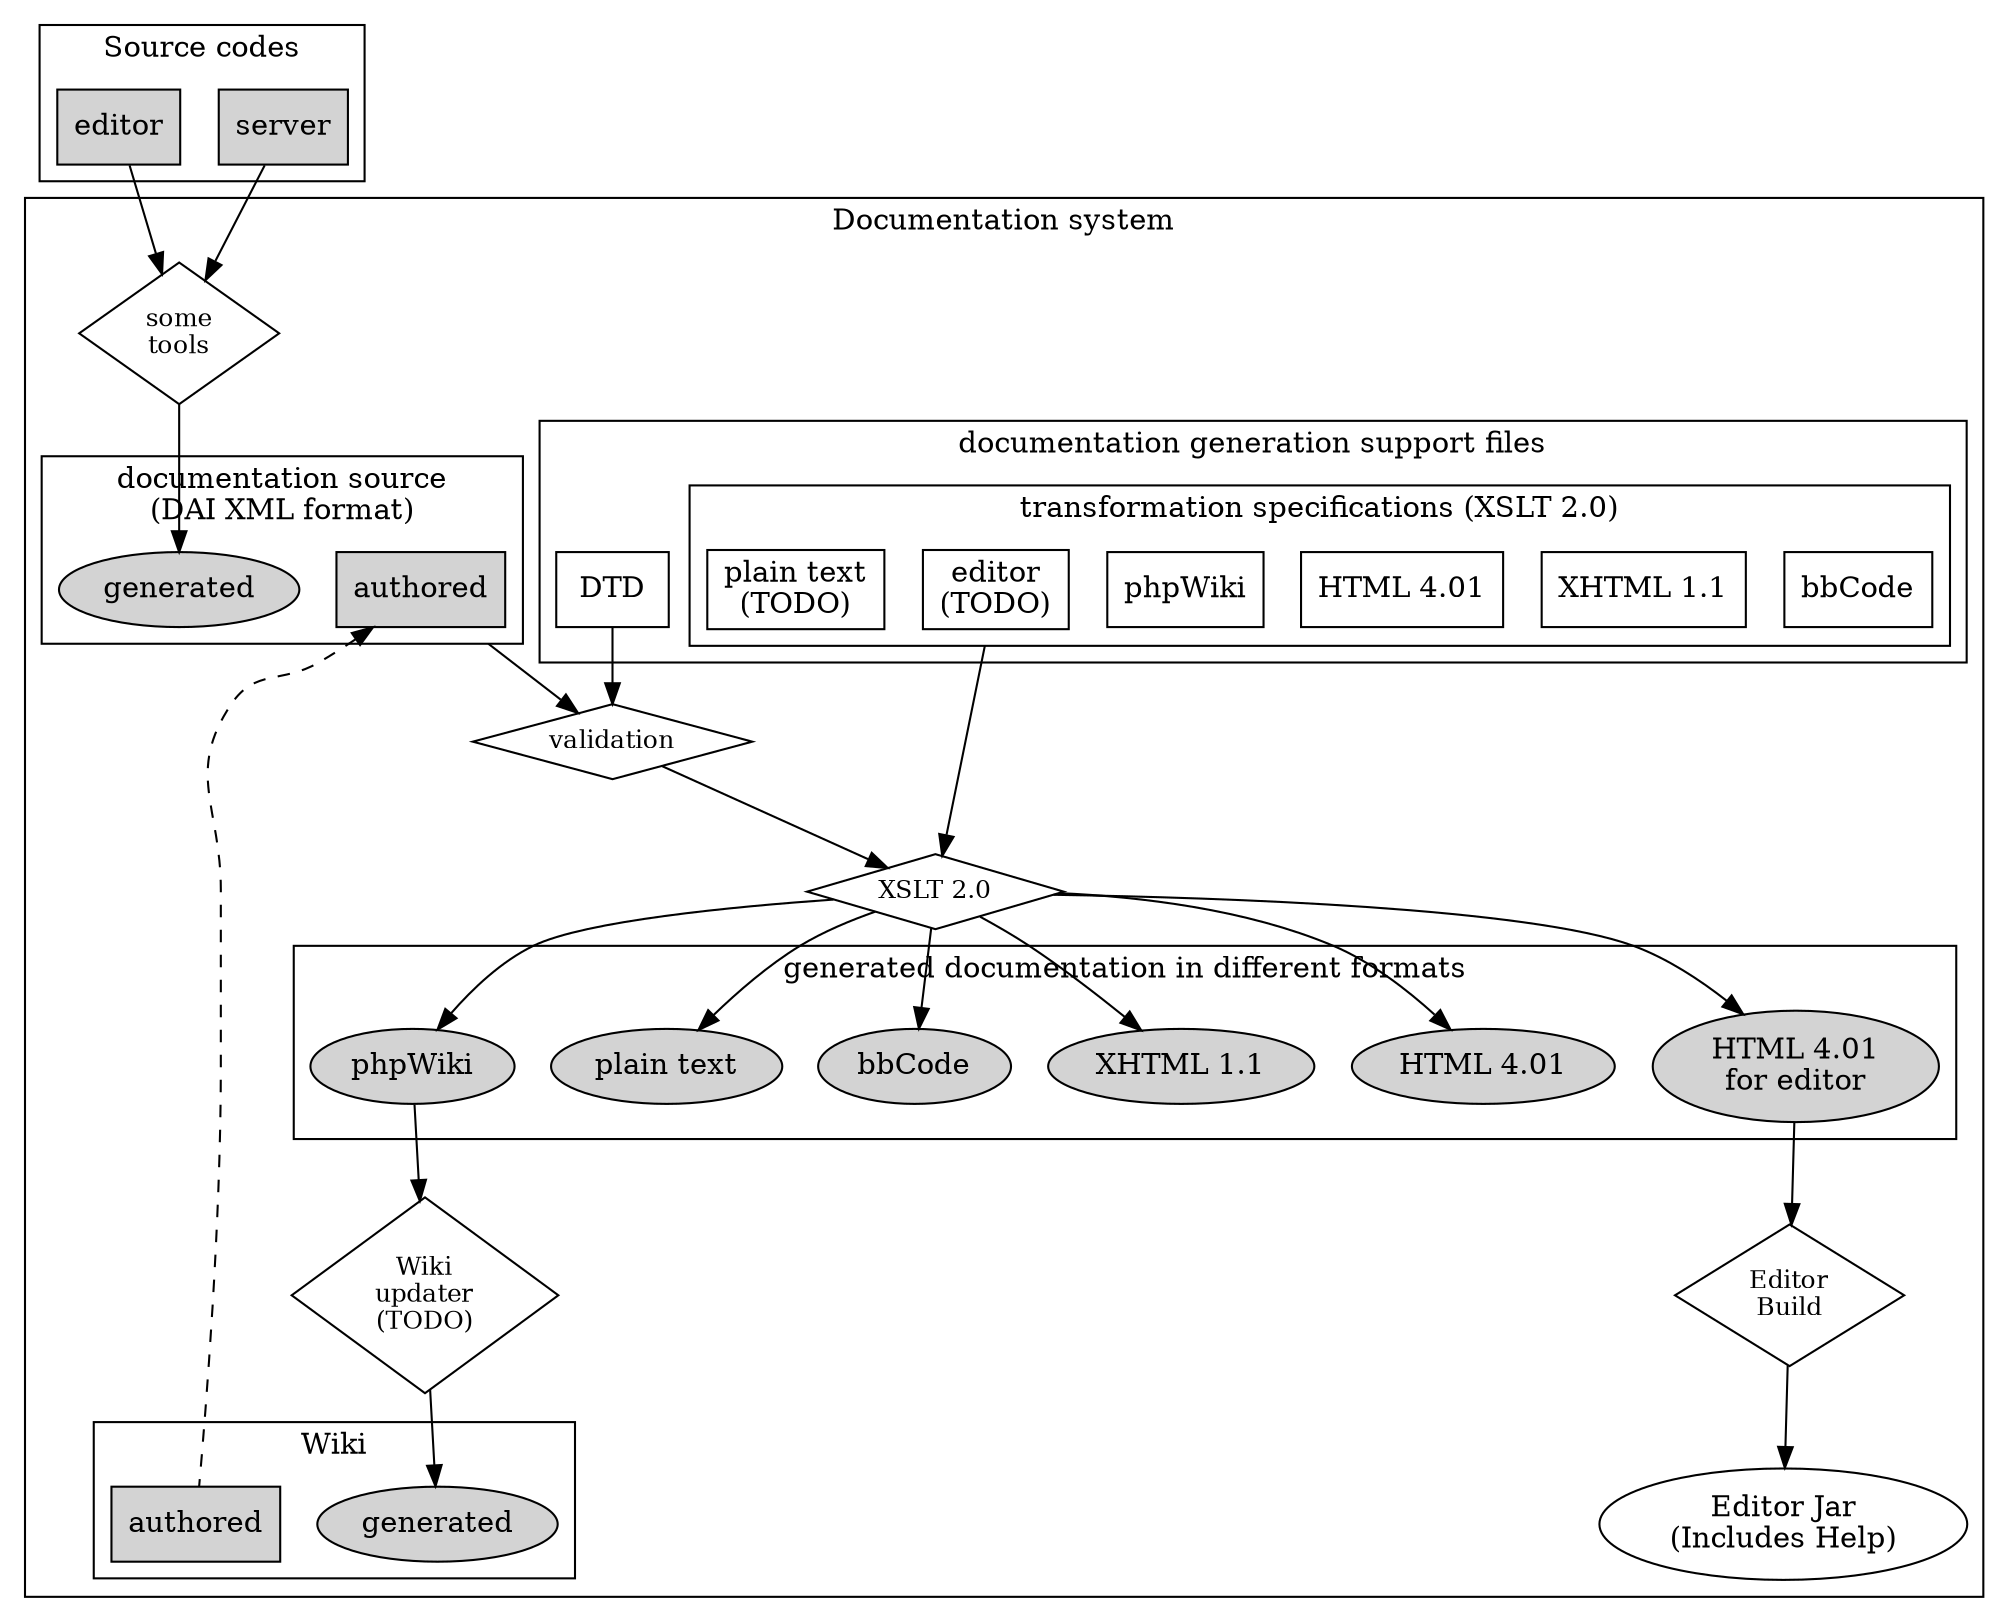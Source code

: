 digraph G {
    compound=true;
    subgraph cluster1 {
        label="Source codes";
        serverSource [label="server" fillcolor=lightgray style=filled shape=box];
        editorSource [label="editor" fillcolor=lightgray style=filled shape=box];
    }
    subgraph cluster2 {
        label="Documentation system";
        subgraph cluster4 {
            label="documentation source\n(DAI XML format)";
            authSource [fillcolor=lightgray style=filled shape=box     label="authored"];
            genSource  [fillcolor=lightgray style=filled shape=ellipse label="generated"];
        }
        subgraph cluster3 {
            label="Wiki";
            authWiki [fillcolor=lightgray style=filled label="authored" shape=box];
            genWiki  [fillcolor=lightgray style=filled label="generated"];
        }
        subgraph cluster5 {
            label="generated documentation in different formats";
            "phpWiki"    [fillcolor=lightgray style=filled shape=ellipse];
            "HTML 4.01"  [fillcolor=lightgray style=filled shape=ellipse];
            "XHTML 1.1"  [fillcolor=lightgray style=filled shape=ellipse];
            "bbCode"     [fillcolor=lightgray style=filled shape=ellipse];
            "plain text" [fillcolor=lightgray style=filled shape=ellipse];
            editorDocumentation [fillcolor=lightgray style=filled shape=ellipse label="HTML 4.01\nfor editor"];
        }
        subgraph cluster6 {
            label="documentation generation support files";
            subgraph cluster7 {
                label="transformation specifications (XSLT 2.0)";
                xslt2bbCode  [shape=box label="bbCode"];
                xslt2xhtml11 [shape=box label="XHTML 1.1"];
                xslt2html4   [shape=box label="HTML 4.01"];
                xslt2phpWiki [shape=box label="phpWiki"];
                xslt2editor  [shape=box label="editor\n(TODO)"];
                xslt2ascii   [shape=box label="plain text\n(TODO)"];
            }
            daiDtd [shape=box label="DTD"];
        }

        "validation"    [shape=diamond fontsize=12];
        xslt            [shape=diamond fontsize=12 label="XSLT 2.0"];
        editorBuild     [shape=diamond fontsize=12 label="Editor\nBuild"];
        editor          [shape=ellipse label="Editor Jar\n(Includes Help)"];
        "wiki\nupdater" [shape=diamond fontsize=12 label="Wiki\nupdater\n(TODO)"];
        genTools   [shape=diamond fontsize=12 label="some\ntools"];


        serverSource -> genTools;
        editorSource -> genTools;
        genTools -> genSource;

        "phpWiki" -> "wiki\nupdater" -> genWiki;
        authSource -> "validation" [ltail=cluster4];
        daiDtd -> validation;
        validation -> xslt;
        xslt2editor -> xslt [ltail=cluster7];
        xslt -> "phpWiki";
        xslt -> "HTML 4.01";
        xslt -> "XHTML 1.1";
        xslt -> "bbCode";
        xslt -> "plain text";
        xslt -> editorDocumentation;
        authSource -> authWiki [style=dashed dir=back];
        editorDocumentation -> editorBuild;
        editorBuild -> editor;
    }
}
